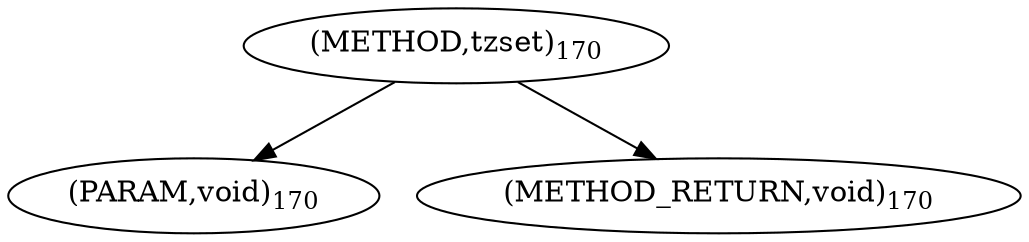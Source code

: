 digraph "tzset" {  
"7946" [label = <(METHOD,tzset)<SUB>170</SUB>> ]
"7947" [label = <(PARAM,void)<SUB>170</SUB>> ]
"7948" [label = <(METHOD_RETURN,void)<SUB>170</SUB>> ]
  "7946" -> "7947" 
  "7946" -> "7948" 
}
